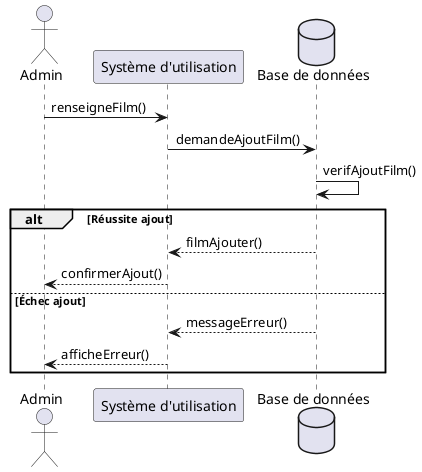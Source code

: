 "Scénario : L'administrateur ajoute un film"
@startuml
actor Admin
participant "Système d'utilisation" as App
database "Base de données" as BD

Admin -> App : renseigneFilm()
App -> BD : demandeAjoutFilm()
BD -> BD : verifAjoutFilm()

alt Réussite ajout
    BD --> App : filmAjouter()
    App --> Admin : confirmerAjout()
else Échec ajout
    BD --> App : messageErreur()
    App --> Admin : afficheErreur()
end alt

@enduml

"Scénario : L'administrateur supprime un film"
@startuml
actor Admin
participant "Système d'utilisation" as App
database "Base de données" as DB

Admin -> App : renseigneFilm(FilmId)
App -> DB : demandeSuppression(FilmId)
DB -> DB : verification()
alt Réussite suppression
DB --> App : filmSupprimer()
App --> Admin : confirmeSuppression()
else Échec suppression
DB --> App : messageErreur()
App --> Admin : afficheErreur()
end alt

@enduml

"Scénario : L'administrateur supprime un utilisateur"
@startuml
actor Admin
participant "Système d'utilisation" as App
database "Base de données" as DB

Admin -> App : renseigneUtilisateur(Id)
App -> DB : envoie(Id)
DB -> DB : verification()
alt Réussite suppression
DB --> App : utilisateurSupprimer()
App --> Admin : confirmeSuppression()
else Échec suppression
DB --> App : messageErreur()
App --> Admin : afficheErreur()
end alt

@enduml